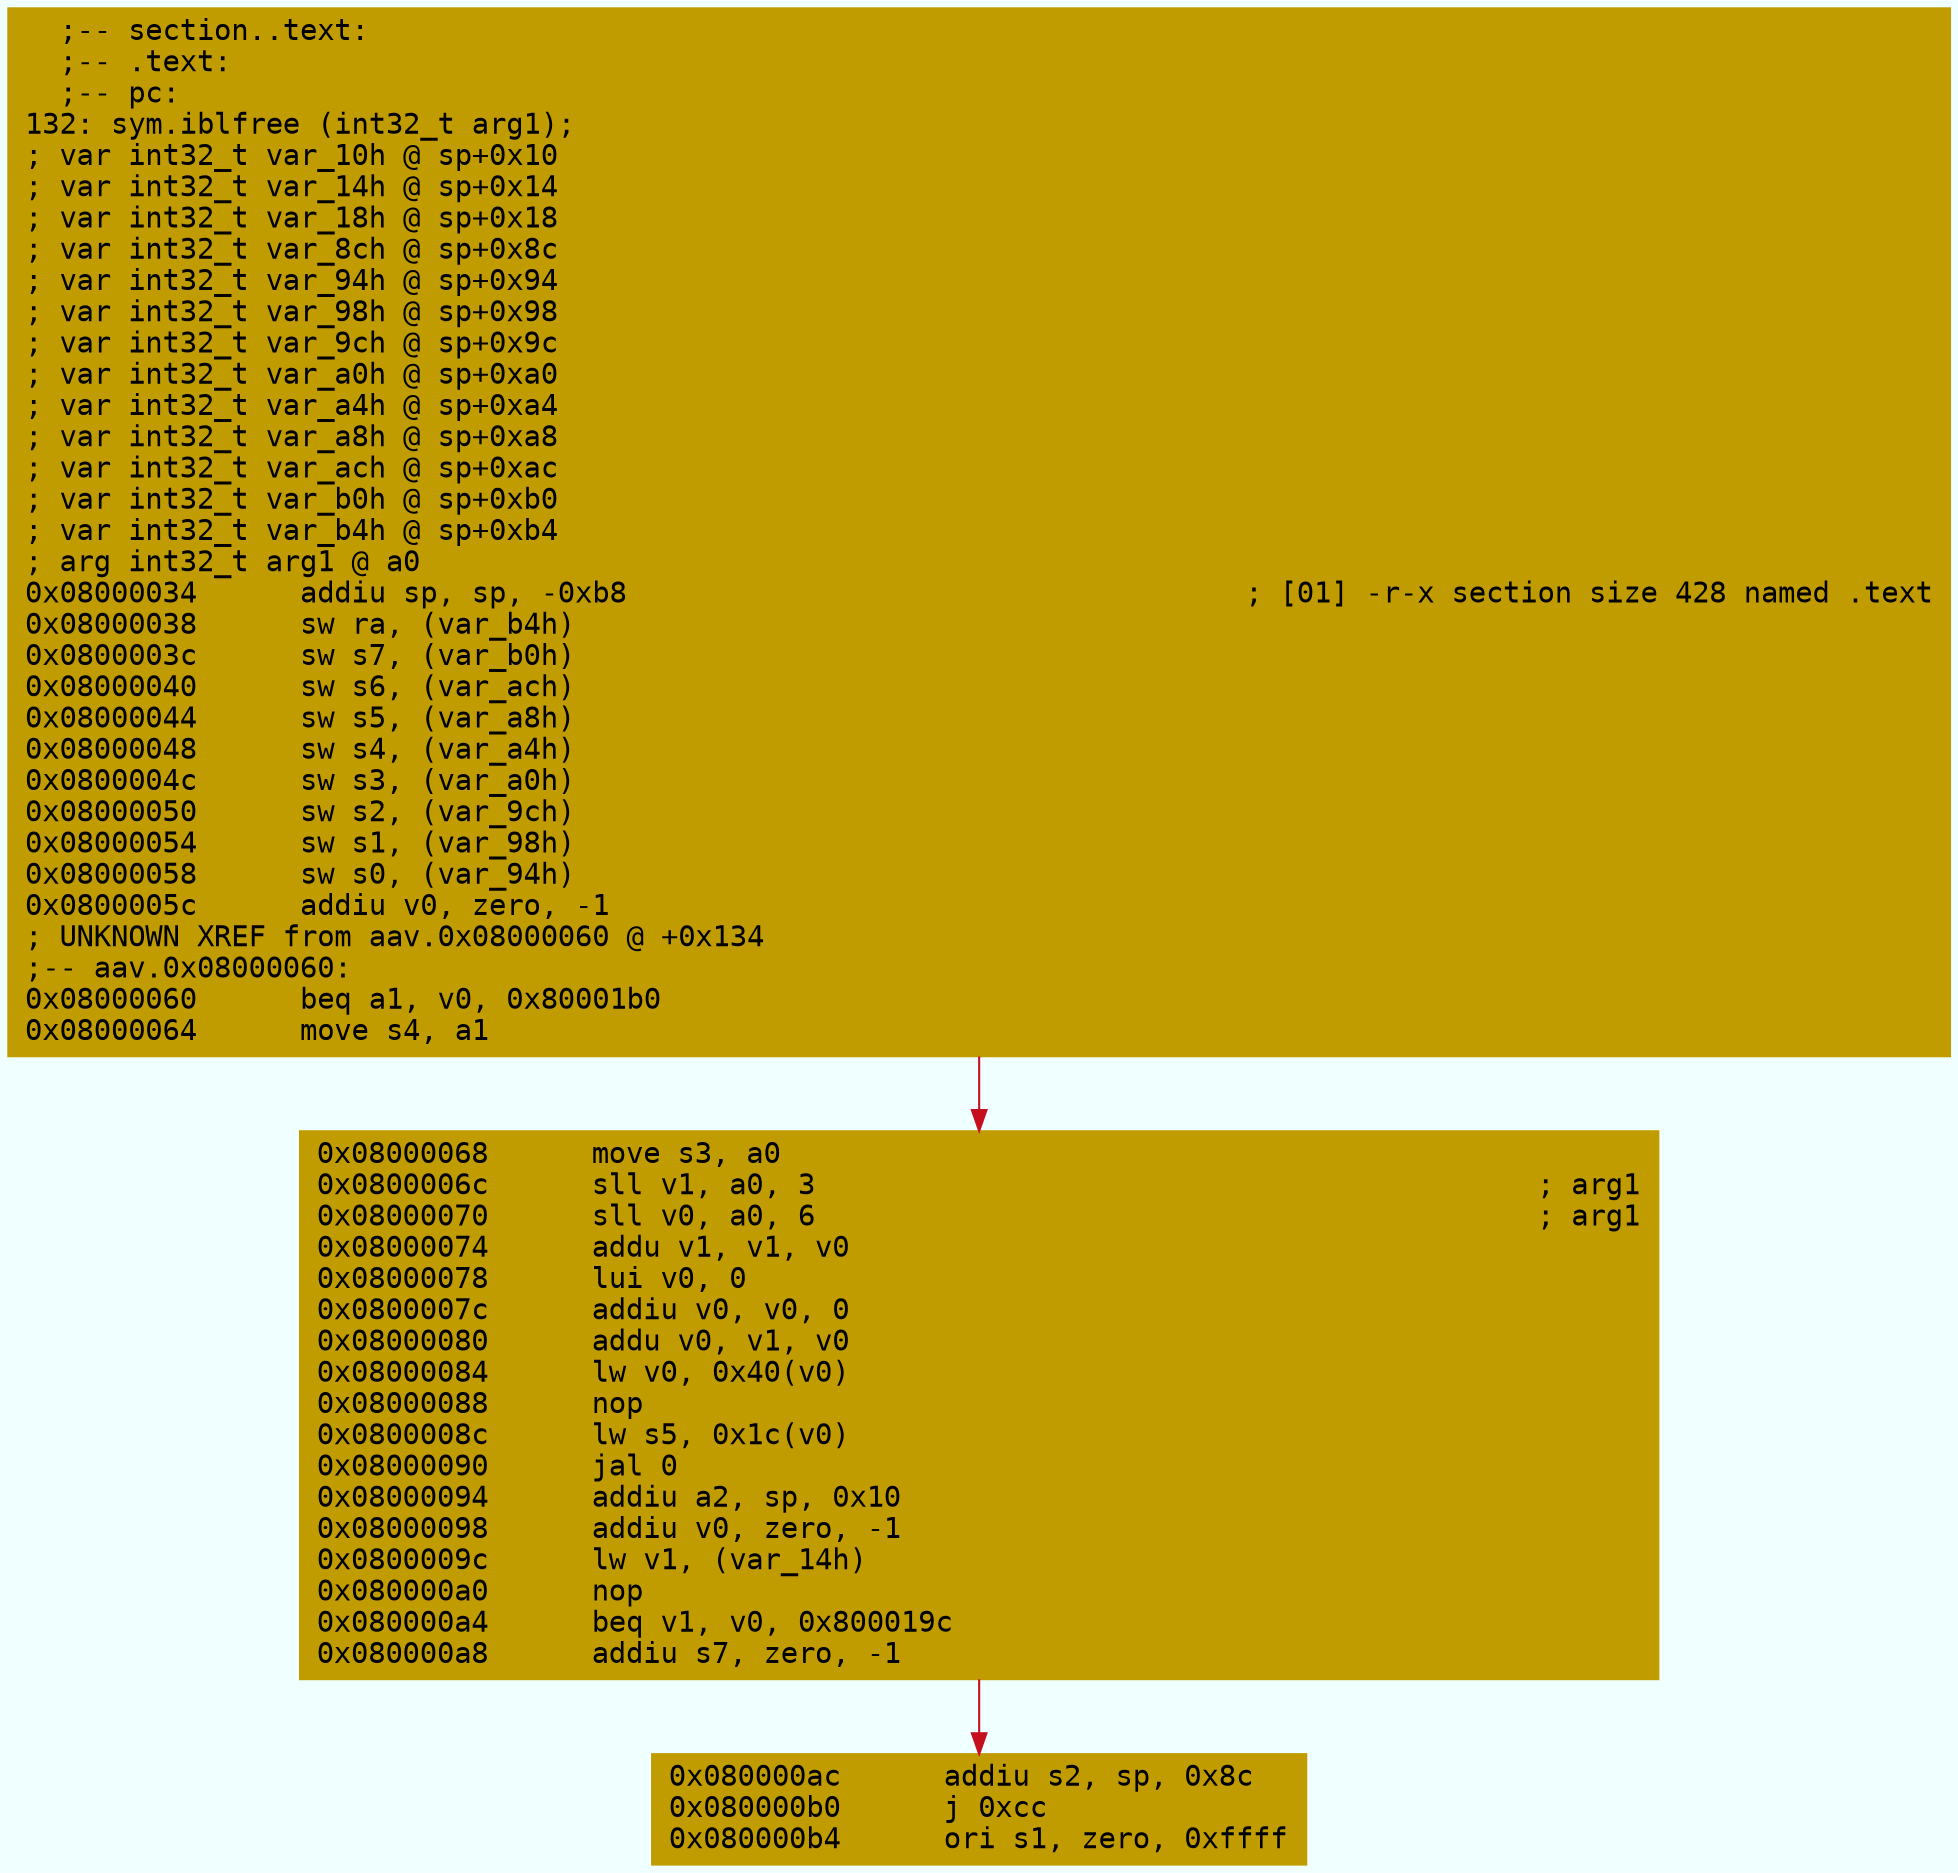 digraph code {
	graph [bgcolor=azure fontsize=8 fontname="Courier" splines="ortho"];
	node [fillcolor=gray style=filled shape=box];
	edge [arrowhead="normal"];
	"0x08000034" [URL="sym.iblfree/0x08000034", fillcolor="#c19c00",color="#c19c00", fontname="Courier",label="  ;-- section..text:\l  ;-- .text:\l  ;-- pc:\l132: sym.iblfree (int32_t arg1);\l; var int32_t var_10h @ sp+0x10\l; var int32_t var_14h @ sp+0x14\l; var int32_t var_18h @ sp+0x18\l; var int32_t var_8ch @ sp+0x8c\l; var int32_t var_94h @ sp+0x94\l; var int32_t var_98h @ sp+0x98\l; var int32_t var_9ch @ sp+0x9c\l; var int32_t var_a0h @ sp+0xa0\l; var int32_t var_a4h @ sp+0xa4\l; var int32_t var_a8h @ sp+0xa8\l; var int32_t var_ach @ sp+0xac\l; var int32_t var_b0h @ sp+0xb0\l; var int32_t var_b4h @ sp+0xb4\l; arg int32_t arg1 @ a0\l0x08000034      addiu sp, sp, -0xb8                                    ; [01] -r-x section size 428 named .text\l0x08000038      sw ra, (var_b4h)\l0x0800003c      sw s7, (var_b0h)\l0x08000040      sw s6, (var_ach)\l0x08000044      sw s5, (var_a8h)\l0x08000048      sw s4, (var_a4h)\l0x0800004c      sw s3, (var_a0h)\l0x08000050      sw s2, (var_9ch)\l0x08000054      sw s1, (var_98h)\l0x08000058      sw s0, (var_94h)\l0x0800005c      addiu v0, zero, -1\l; UNKNOWN XREF from aav.0x08000060 @ +0x134\l;-- aav.0x08000060:\l0x08000060      beq a1, v0, 0x80001b0\l0x08000064      move s4, a1\l"]
	"0x08000068" [URL="sym.iblfree/0x08000068", fillcolor="#c19c00",color="#c19c00", fontname="Courier",label="0x08000068      move s3, a0\l0x0800006c      sll v1, a0, 3                                          ; arg1\l0x08000070      sll v0, a0, 6                                          ; arg1\l0x08000074      addu v1, v1, v0\l0x08000078      lui v0, 0\l0x0800007c      addiu v0, v0, 0\l0x08000080      addu v0, v1, v0\l0x08000084      lw v0, 0x40(v0)\l0x08000088      nop\l0x0800008c      lw s5, 0x1c(v0)\l0x08000090      jal 0\l0x08000094      addiu a2, sp, 0x10\l0x08000098      addiu v0, zero, -1\l0x0800009c      lw v1, (var_14h)\l0x080000a0      nop\l0x080000a4      beq v1, v0, 0x800019c\l0x080000a8      addiu s7, zero, -1\l"]
	"0x080000ac" [URL="sym.iblfree/0x080000ac", fillcolor="#c19c00",color="#c19c00", fontname="Courier",label="0x080000ac      addiu s2, sp, 0x8c\l0x080000b0      j 0xcc\l0x080000b4      ori s1, zero, 0xffff\l"]
        "0x08000034" -> "0x08000068" [color="#c50f1f"];
        "0x08000068" -> "0x080000ac" [color="#c50f1f"];
}
